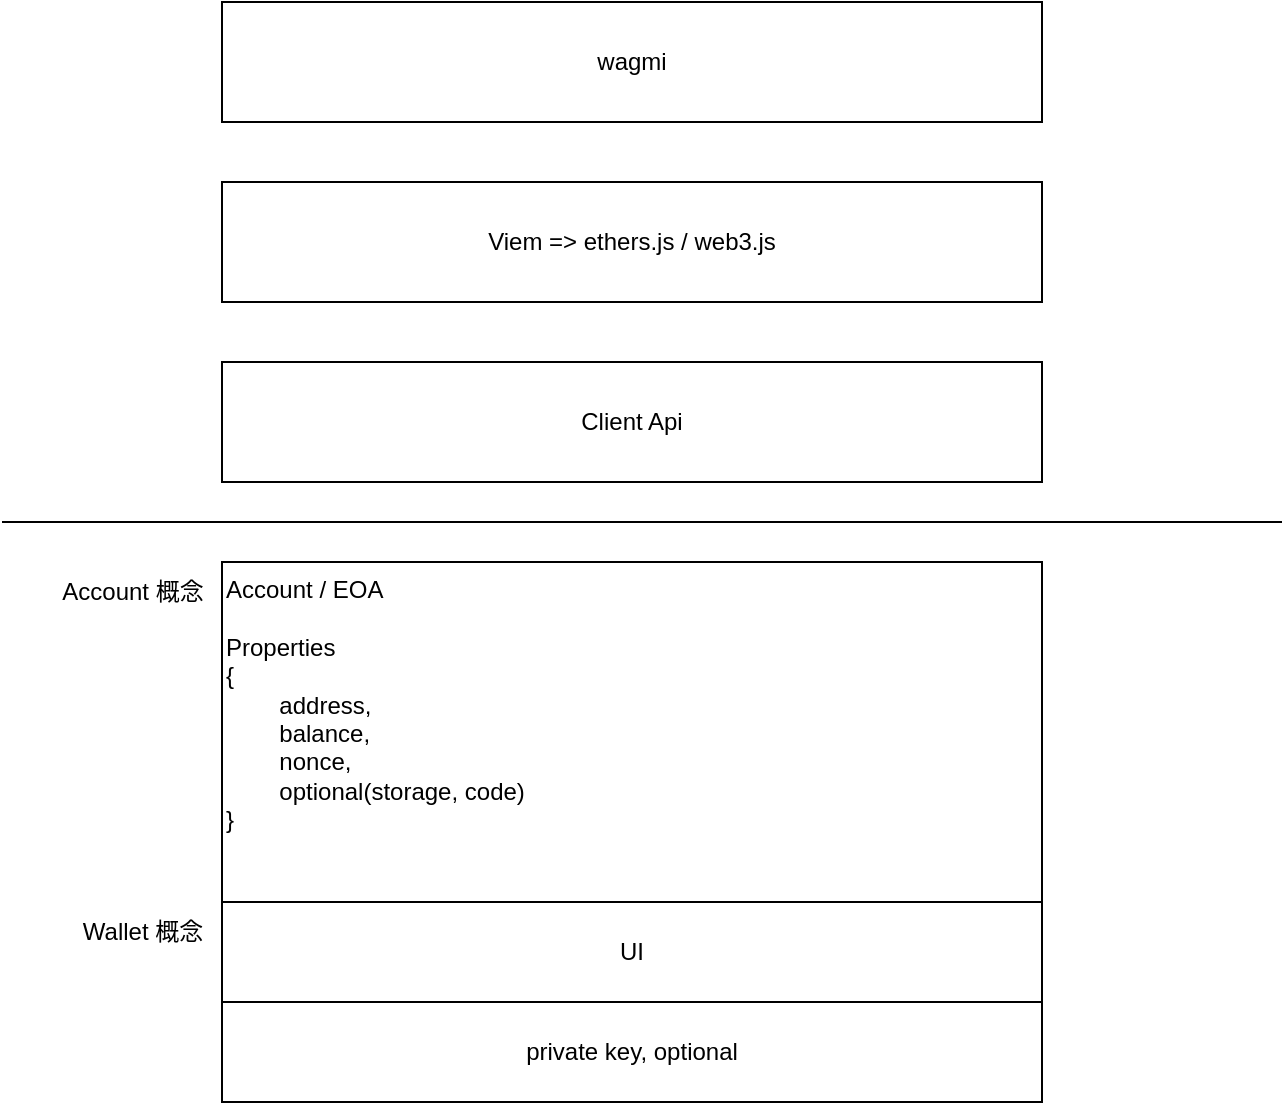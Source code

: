 <mxfile version="24.7.1" type="github">
  <diagram name="Page-1" id="gTH3hmJ2dXAmlFIHOVHT">
    <mxGraphModel dx="887" dy="585" grid="1" gridSize="10" guides="1" tooltips="1" connect="1" arrows="1" fold="1" page="1" pageScale="1" pageWidth="827" pageHeight="1169" math="0" shadow="0">
      <root>
        <mxCell id="0" />
        <mxCell id="1" parent="0" />
        <mxCell id="4AqPaRntUeFQtPL4BdUv-7" value="" style="group" vertex="1" connectable="0" parent="1">
          <mxGeometry x="70" y="520" width="490" height="270" as="geometry" />
        </mxCell>
        <mxCell id="4AqPaRntUeFQtPL4BdUv-10" value="" style="group" vertex="1" connectable="0" parent="4AqPaRntUeFQtPL4BdUv-7">
          <mxGeometry x="-10" width="500" height="270" as="geometry" />
        </mxCell>
        <mxCell id="4AqPaRntUeFQtPL4BdUv-4" value="" style="group" vertex="1" connectable="0" parent="4AqPaRntUeFQtPL4BdUv-10">
          <mxGeometry x="90" width="410" height="270" as="geometry" />
        </mxCell>
        <mxCell id="4AqPaRntUeFQtPL4BdUv-1" value="Account / EOA&lt;div&gt;&lt;br&gt;&lt;/div&gt;&lt;div&gt;Properties&lt;/div&gt;&lt;div&gt;{&lt;/div&gt;&lt;div&gt;&lt;span style=&quot;white-space: pre;&quot;&gt;&#x9;&lt;/span&gt;address,&lt;br&gt;&lt;span style=&quot;white-space: pre;&quot;&gt;&#x9;&lt;/span&gt;balance,&lt;br&gt;&lt;/div&gt;&lt;div&gt;&lt;span style=&quot;white-space: pre;&quot;&gt;&#x9;&lt;/span&gt;nonce,&lt;br&gt;&lt;/div&gt;&lt;div&gt;&lt;span style=&quot;white-space: pre;&quot;&gt;&#x9;&lt;/span&gt;optional(storage, code)&lt;br&gt;&lt;/div&gt;&lt;div&gt;}&lt;br&gt;&lt;br&gt;&lt;/div&gt;" style="rounded=0;whiteSpace=wrap;html=1;align=left;verticalAlign=top;" vertex="1" parent="4AqPaRntUeFQtPL4BdUv-4">
          <mxGeometry width="410" height="270" as="geometry" />
        </mxCell>
        <mxCell id="4AqPaRntUeFQtPL4BdUv-2" value="private key, optional" style="rounded=0;whiteSpace=wrap;html=1;" vertex="1" parent="4AqPaRntUeFQtPL4BdUv-4">
          <mxGeometry y="220" width="410" height="50" as="geometry" />
        </mxCell>
        <mxCell id="4AqPaRntUeFQtPL4BdUv-3" value="UI" style="rounded=0;whiteSpace=wrap;html=1;" vertex="1" parent="4AqPaRntUeFQtPL4BdUv-4">
          <mxGeometry y="170" width="410" height="50" as="geometry" />
        </mxCell>
        <mxCell id="4AqPaRntUeFQtPL4BdUv-5" value="Account 概念" style="text;html=1;align=center;verticalAlign=middle;resizable=0;points=[];autosize=1;strokeColor=none;fillColor=none;" vertex="1" parent="4AqPaRntUeFQtPL4BdUv-10">
          <mxGeometry width="90" height="30" as="geometry" />
        </mxCell>
        <mxCell id="4AqPaRntUeFQtPL4BdUv-9" value="Wallet 概念" style="text;html=1;align=center;verticalAlign=middle;resizable=0;points=[];autosize=1;strokeColor=none;fillColor=none;" vertex="1" parent="4AqPaRntUeFQtPL4BdUv-10">
          <mxGeometry x="10" y="170" width="80" height="30" as="geometry" />
        </mxCell>
        <mxCell id="4AqPaRntUeFQtPL4BdUv-8" value="" style="endArrow=none;html=1;rounded=0;" edge="1" parent="1">
          <mxGeometry width="50" height="50" relative="1" as="geometry">
            <mxPoint x="40" y="500" as="sourcePoint" />
            <mxPoint x="680" y="500" as="targetPoint" />
          </mxGeometry>
        </mxCell>
        <mxCell id="4AqPaRntUeFQtPL4BdUv-11" value="Client Api" style="rounded=0;whiteSpace=wrap;html=1;" vertex="1" parent="1">
          <mxGeometry x="150" y="420" width="410" height="60" as="geometry" />
        </mxCell>
        <mxCell id="4AqPaRntUeFQtPL4BdUv-12" value="Viem =&amp;gt; ethers.js / web3.js" style="rounded=0;whiteSpace=wrap;html=1;" vertex="1" parent="1">
          <mxGeometry x="150" y="330" width="410" height="60" as="geometry" />
        </mxCell>
        <mxCell id="4AqPaRntUeFQtPL4BdUv-13" value="wagmi" style="rounded=0;whiteSpace=wrap;html=1;" vertex="1" parent="1">
          <mxGeometry x="150" y="240" width="410" height="60" as="geometry" />
        </mxCell>
      </root>
    </mxGraphModel>
  </diagram>
</mxfile>
